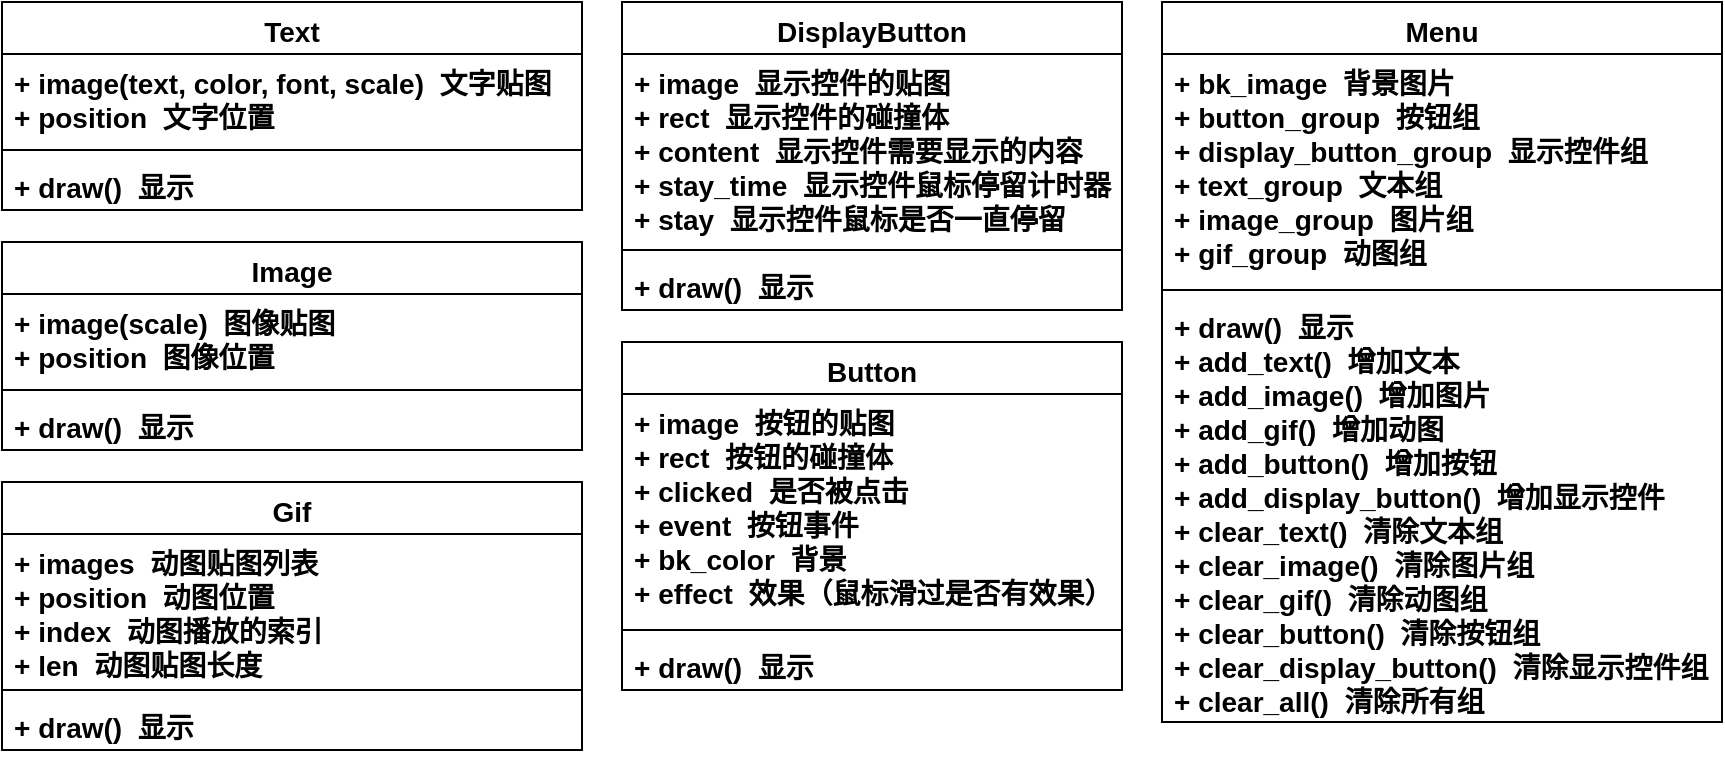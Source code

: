 <mxfile version="20.6.2" type="github">
  <diagram id="8DtnB7zmGYynpieSERHf" name="第 1 页">
    <mxGraphModel dx="1182" dy="518" grid="1" gridSize="10" guides="1" tooltips="1" connect="1" arrows="1" fold="1" page="1" pageScale="1" pageWidth="827" pageHeight="1169" math="0" shadow="0">
      <root>
        <mxCell id="0" />
        <mxCell id="1" parent="0" />
        <mxCell id="H8aR95Davd8N8Kwo08VS-1" value="Text" style="swimlane;fontStyle=1;align=center;verticalAlign=top;childLayout=stackLayout;horizontal=1;startSize=26;horizontalStack=0;resizeParent=1;resizeParentMax=0;resizeLast=0;collapsible=1;marginBottom=0;fontSize=14;" vertex="1" parent="1">
          <mxGeometry x="110" y="80" width="290" height="104" as="geometry" />
        </mxCell>
        <mxCell id="H8aR95Davd8N8Kwo08VS-2" value="+ image(text, color, font, scale)  文字贴图&#xa;+ position  文字位置" style="text;strokeColor=none;fillColor=none;align=left;verticalAlign=top;spacingLeft=4;spacingRight=4;overflow=hidden;rotatable=0;points=[[0,0.5],[1,0.5]];portConstraint=eastwest;fontSize=14;fontStyle=1" vertex="1" parent="H8aR95Davd8N8Kwo08VS-1">
          <mxGeometry y="26" width="290" height="44" as="geometry" />
        </mxCell>
        <mxCell id="H8aR95Davd8N8Kwo08VS-3" value="" style="line;strokeWidth=1;fillColor=none;align=left;verticalAlign=middle;spacingTop=-1;spacingLeft=3;spacingRight=3;rotatable=0;labelPosition=right;points=[];portConstraint=eastwest;strokeColor=inherit;" vertex="1" parent="H8aR95Davd8N8Kwo08VS-1">
          <mxGeometry y="70" width="290" height="8" as="geometry" />
        </mxCell>
        <mxCell id="H8aR95Davd8N8Kwo08VS-4" value="+ draw()  显示" style="text;strokeColor=none;fillColor=none;align=left;verticalAlign=top;spacingLeft=4;spacingRight=4;overflow=hidden;rotatable=0;points=[[0,0.5],[1,0.5]];portConstraint=eastwest;fontSize=14;fontStyle=1" vertex="1" parent="H8aR95Davd8N8Kwo08VS-1">
          <mxGeometry y="78" width="290" height="26" as="geometry" />
        </mxCell>
        <mxCell id="H8aR95Davd8N8Kwo08VS-5" value="Image" style="swimlane;fontStyle=1;align=center;verticalAlign=top;childLayout=stackLayout;horizontal=1;startSize=26;horizontalStack=0;resizeParent=1;resizeParentMax=0;resizeLast=0;collapsible=1;marginBottom=0;fontSize=14;" vertex="1" parent="1">
          <mxGeometry x="110" y="200" width="290" height="104" as="geometry" />
        </mxCell>
        <mxCell id="H8aR95Davd8N8Kwo08VS-6" value="+ image(scale)  图像贴图&#xa;+ position  图像位置" style="text;strokeColor=none;fillColor=none;align=left;verticalAlign=top;spacingLeft=4;spacingRight=4;overflow=hidden;rotatable=0;points=[[0,0.5],[1,0.5]];portConstraint=eastwest;fontSize=14;fontStyle=1" vertex="1" parent="H8aR95Davd8N8Kwo08VS-5">
          <mxGeometry y="26" width="290" height="44" as="geometry" />
        </mxCell>
        <mxCell id="H8aR95Davd8N8Kwo08VS-7" value="" style="line;strokeWidth=1;fillColor=none;align=left;verticalAlign=middle;spacingTop=-1;spacingLeft=3;spacingRight=3;rotatable=0;labelPosition=right;points=[];portConstraint=eastwest;strokeColor=inherit;" vertex="1" parent="H8aR95Davd8N8Kwo08VS-5">
          <mxGeometry y="70" width="290" height="8" as="geometry" />
        </mxCell>
        <mxCell id="H8aR95Davd8N8Kwo08VS-8" value="+ draw()  显示" style="text;strokeColor=none;fillColor=none;align=left;verticalAlign=top;spacingLeft=4;spacingRight=4;overflow=hidden;rotatable=0;points=[[0,0.5],[1,0.5]];portConstraint=eastwest;fontSize=14;fontStyle=1" vertex="1" parent="H8aR95Davd8N8Kwo08VS-5">
          <mxGeometry y="78" width="290" height="26" as="geometry" />
        </mxCell>
        <mxCell id="H8aR95Davd8N8Kwo08VS-9" value="Gif" style="swimlane;fontStyle=1;align=center;verticalAlign=top;childLayout=stackLayout;horizontal=1;startSize=26;horizontalStack=0;resizeParent=1;resizeParentMax=0;resizeLast=0;collapsible=1;marginBottom=0;fontSize=14;" vertex="1" parent="1">
          <mxGeometry x="110" y="320" width="290" height="134" as="geometry" />
        </mxCell>
        <mxCell id="H8aR95Davd8N8Kwo08VS-10" value="+ images  动图贴图列表&#xa;+ position  动图位置&#xa;+ index  动图播放的索引&#xa;+ len  动图贴图长度" style="text;strokeColor=none;fillColor=none;align=left;verticalAlign=top;spacingLeft=4;spacingRight=4;overflow=hidden;rotatable=0;points=[[0,0.5],[1,0.5]];portConstraint=eastwest;fontSize=14;fontStyle=1" vertex="1" parent="H8aR95Davd8N8Kwo08VS-9">
          <mxGeometry y="26" width="290" height="74" as="geometry" />
        </mxCell>
        <mxCell id="H8aR95Davd8N8Kwo08VS-11" value="" style="line;strokeWidth=1;fillColor=none;align=left;verticalAlign=middle;spacingTop=-1;spacingLeft=3;spacingRight=3;rotatable=0;labelPosition=right;points=[];portConstraint=eastwest;strokeColor=inherit;" vertex="1" parent="H8aR95Davd8N8Kwo08VS-9">
          <mxGeometry y="100" width="290" height="8" as="geometry" />
        </mxCell>
        <mxCell id="H8aR95Davd8N8Kwo08VS-12" value="+ draw()  显示" style="text;strokeColor=none;fillColor=none;align=left;verticalAlign=top;spacingLeft=4;spacingRight=4;overflow=hidden;rotatable=0;points=[[0,0.5],[1,0.5]];portConstraint=eastwest;fontSize=14;fontStyle=1" vertex="1" parent="H8aR95Davd8N8Kwo08VS-9">
          <mxGeometry y="108" width="290" height="26" as="geometry" />
        </mxCell>
        <mxCell id="H8aR95Davd8N8Kwo08VS-13" value="DisplayButton" style="swimlane;fontStyle=1;align=center;verticalAlign=top;childLayout=stackLayout;horizontal=1;startSize=26;horizontalStack=0;resizeParent=1;resizeParentMax=0;resizeLast=0;collapsible=1;marginBottom=0;fontSize=14;" vertex="1" parent="1">
          <mxGeometry x="420" y="80" width="250" height="154" as="geometry" />
        </mxCell>
        <mxCell id="H8aR95Davd8N8Kwo08VS-14" value="+ image  显示控件的贴图&#xa;+ rect  显示控件的碰撞体&#xa;+ content  显示控件需要显示的内容&#xa;+ stay_time  显示控件鼠标停留计时器&#xa;+ stay  显示控件鼠标是否一直停留" style="text;strokeColor=none;fillColor=none;align=left;verticalAlign=top;spacingLeft=4;spacingRight=4;overflow=hidden;rotatable=0;points=[[0,0.5],[1,0.5]];portConstraint=eastwest;fontSize=14;fontStyle=1" vertex="1" parent="H8aR95Davd8N8Kwo08VS-13">
          <mxGeometry y="26" width="250" height="94" as="geometry" />
        </mxCell>
        <mxCell id="H8aR95Davd8N8Kwo08VS-15" value="" style="line;strokeWidth=1;fillColor=none;align=left;verticalAlign=middle;spacingTop=-1;spacingLeft=3;spacingRight=3;rotatable=0;labelPosition=right;points=[];portConstraint=eastwest;strokeColor=inherit;" vertex="1" parent="H8aR95Davd8N8Kwo08VS-13">
          <mxGeometry y="120" width="250" height="8" as="geometry" />
        </mxCell>
        <mxCell id="H8aR95Davd8N8Kwo08VS-16" value="+ draw()  显示" style="text;strokeColor=none;fillColor=none;align=left;verticalAlign=top;spacingLeft=4;spacingRight=4;overflow=hidden;rotatable=0;points=[[0,0.5],[1,0.5]];portConstraint=eastwest;fontSize=14;fontStyle=1" vertex="1" parent="H8aR95Davd8N8Kwo08VS-13">
          <mxGeometry y="128" width="250" height="26" as="geometry" />
        </mxCell>
        <mxCell id="H8aR95Davd8N8Kwo08VS-18" value="Button" style="swimlane;fontStyle=1;align=center;verticalAlign=top;childLayout=stackLayout;horizontal=1;startSize=26;horizontalStack=0;resizeParent=1;resizeParentMax=0;resizeLast=0;collapsible=1;marginBottom=0;fontSize=14;" vertex="1" parent="1">
          <mxGeometry x="420" y="250" width="250" height="174" as="geometry" />
        </mxCell>
        <mxCell id="H8aR95Davd8N8Kwo08VS-19" value="+ image  按钮的贴图&#xa;+ rect  按钮的碰撞体&#xa;+ clicked  是否被点击&#xa;+ event  按钮事件&#xa;+ bk_color  背景&#xa;+ effect  效果（鼠标滑过是否有效果）" style="text;strokeColor=none;fillColor=none;align=left;verticalAlign=top;spacingLeft=4;spacingRight=4;overflow=hidden;rotatable=0;points=[[0,0.5],[1,0.5]];portConstraint=eastwest;fontSize=14;fontStyle=1" vertex="1" parent="H8aR95Davd8N8Kwo08VS-18">
          <mxGeometry y="26" width="250" height="114" as="geometry" />
        </mxCell>
        <mxCell id="H8aR95Davd8N8Kwo08VS-20" value="" style="line;strokeWidth=1;fillColor=none;align=left;verticalAlign=middle;spacingTop=-1;spacingLeft=3;spacingRight=3;rotatable=0;labelPosition=right;points=[];portConstraint=eastwest;strokeColor=inherit;" vertex="1" parent="H8aR95Davd8N8Kwo08VS-18">
          <mxGeometry y="140" width="250" height="8" as="geometry" />
        </mxCell>
        <mxCell id="H8aR95Davd8N8Kwo08VS-21" value="+ draw()  显示" style="text;strokeColor=none;fillColor=none;align=left;verticalAlign=top;spacingLeft=4;spacingRight=4;overflow=hidden;rotatable=0;points=[[0,0.5],[1,0.5]];portConstraint=eastwest;fontSize=14;fontStyle=1" vertex="1" parent="H8aR95Davd8N8Kwo08VS-18">
          <mxGeometry y="148" width="250" height="26" as="geometry" />
        </mxCell>
        <mxCell id="H8aR95Davd8N8Kwo08VS-22" value="Menu" style="swimlane;fontStyle=1;align=center;verticalAlign=top;childLayout=stackLayout;horizontal=1;startSize=26;horizontalStack=0;resizeParent=1;resizeParentMax=0;resizeLast=0;collapsible=1;marginBottom=0;fontSize=14;" vertex="1" parent="1">
          <mxGeometry x="690" y="80" width="280" height="360" as="geometry" />
        </mxCell>
        <mxCell id="H8aR95Davd8N8Kwo08VS-23" value="+ bk_image  背景图片&#xa;+ button_group  按钮组&#xa;+ display_button_group  显示控件组&#xa;+ text_group  文本组&#xa;+ image_group  图片组&#xa;+ gif_group  动图组" style="text;strokeColor=none;fillColor=none;align=left;verticalAlign=top;spacingLeft=4;spacingRight=4;overflow=hidden;rotatable=0;points=[[0,0.5],[1,0.5]];portConstraint=eastwest;fontSize=14;fontStyle=1" vertex="1" parent="H8aR95Davd8N8Kwo08VS-22">
          <mxGeometry y="26" width="280" height="114" as="geometry" />
        </mxCell>
        <mxCell id="H8aR95Davd8N8Kwo08VS-24" value="" style="line;strokeWidth=1;fillColor=none;align=left;verticalAlign=middle;spacingTop=-1;spacingLeft=3;spacingRight=3;rotatable=0;labelPosition=right;points=[];portConstraint=eastwest;strokeColor=inherit;" vertex="1" parent="H8aR95Davd8N8Kwo08VS-22">
          <mxGeometry y="140" width="280" height="8" as="geometry" />
        </mxCell>
        <mxCell id="H8aR95Davd8N8Kwo08VS-25" value="+ draw()  显示&#xa;+ add_text()  增加文本&#xa;+ add_image()  增加图片&#xa;+ add_gif()  增加动图&#xa;+ add_button()  增加按钮&#xa;+ add_display_button()  增加显示控件&#xa;+ clear_text()  清除文本组&#xa;+ clear_image()  清除图片组&#xa;+ clear_gif()  清除动图组&#xa;+ clear_button()  清除按钮组&#xa;+ clear_display_button()  清除显示控件组&#xa;+ clear_all()  清除所有组&#xa;" style="text;strokeColor=none;fillColor=none;align=left;verticalAlign=top;spacingLeft=4;spacingRight=4;overflow=hidden;rotatable=0;points=[[0,0.5],[1,0.5]];portConstraint=eastwest;fontSize=14;fontStyle=1" vertex="1" parent="H8aR95Davd8N8Kwo08VS-22">
          <mxGeometry y="148" width="280" height="212" as="geometry" />
        </mxCell>
      </root>
    </mxGraphModel>
  </diagram>
</mxfile>
